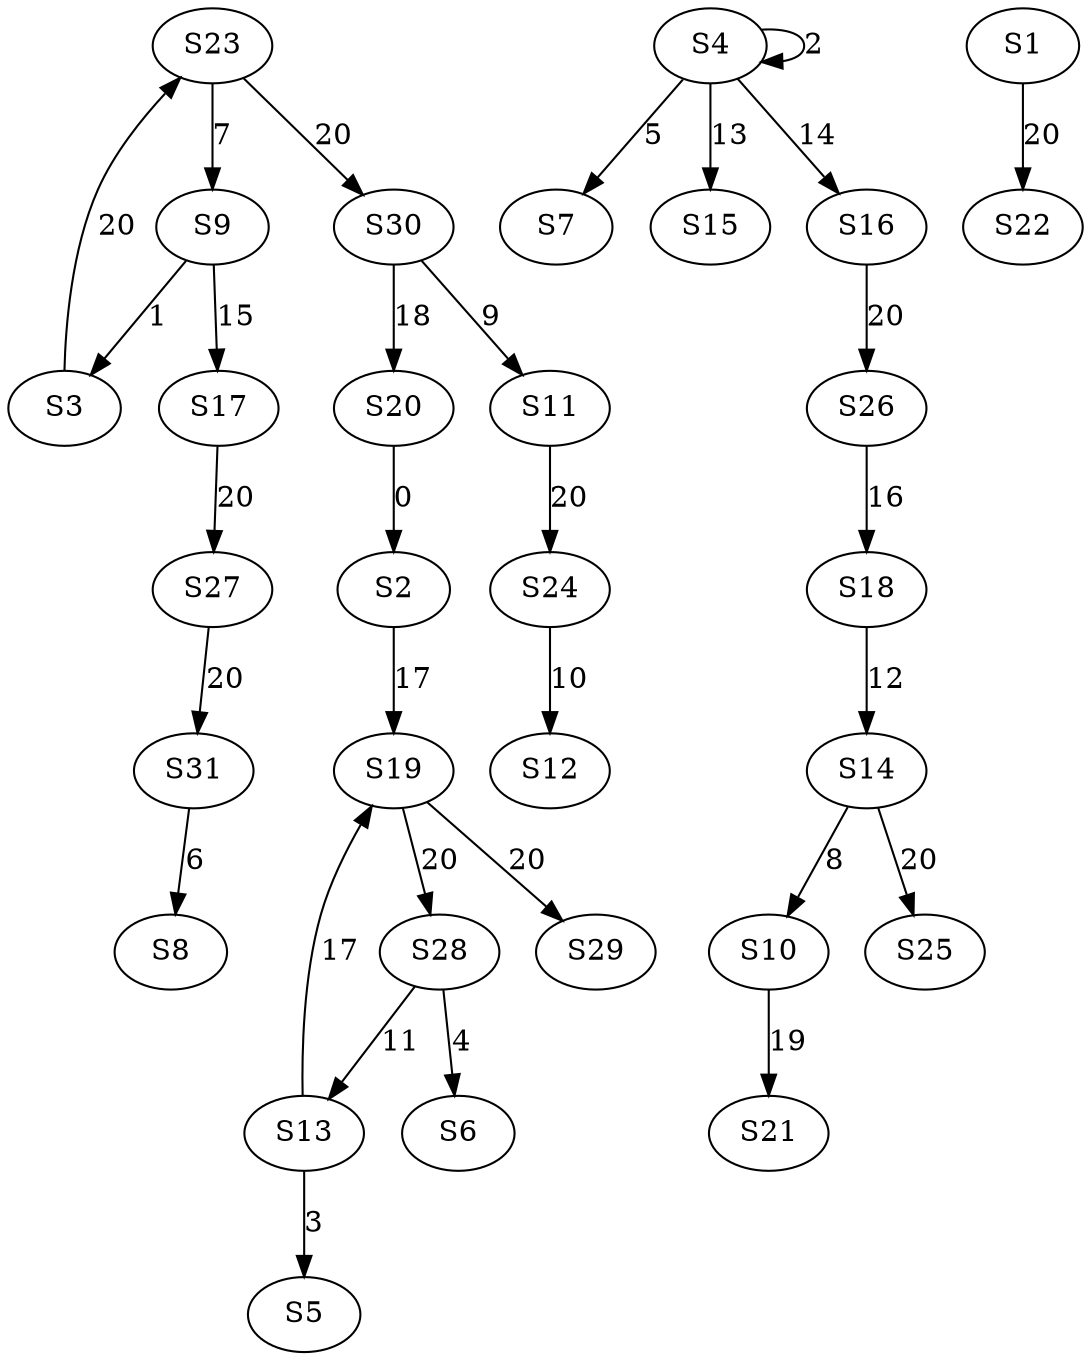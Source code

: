 strict digraph {
	S20 -> S2 [ label = 0 ];
	S9 -> S3 [ label = 1 ];
	S4 -> S4 [ label = 2 ];
	S13 -> S5 [ label = 3 ];
	S28 -> S6 [ label = 4 ];
	S4 -> S7 [ label = 5 ];
	S31 -> S8 [ label = 6 ];
	S23 -> S9 [ label = 7 ];
	S14 -> S10 [ label = 8 ];
	S30 -> S11 [ label = 9 ];
	S24 -> S12 [ label = 10 ];
	S28 -> S13 [ label = 11 ];
	S18 -> S14 [ label = 12 ];
	S4 -> S15 [ label = 13 ];
	S4 -> S16 [ label = 14 ];
	S9 -> S17 [ label = 15 ];
	S26 -> S18 [ label = 16 ];
	S13 -> S19 [ label = 17 ];
	S30 -> S20 [ label = 18 ];
	S10 -> S21 [ label = 19 ];
	S1 -> S22 [ label = 20 ];
	S3 -> S23 [ label = 20 ];
	S11 -> S24 [ label = 20 ];
	S14 -> S25 [ label = 20 ];
	S16 -> S26 [ label = 20 ];
	S17 -> S27 [ label = 20 ];
	S19 -> S28 [ label = 20 ];
	S19 -> S29 [ label = 20 ];
	S23 -> S30 [ label = 20 ];
	S27 -> S31 [ label = 20 ];
	S2 -> S19 [ label = 17 ];
}